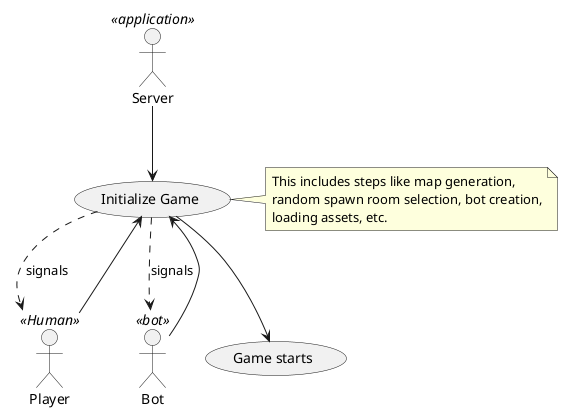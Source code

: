 @startuml
:Server: as server << application >>
:Player: as player << Human >>
:Bot: as bot << bot >>
(Initialize Game) as (init)
(Game starts) as (gameStart)

server --> (init)
(init) ..> player : signals
(init) ..> bot : signals
player --> (init)
bot --> (init)
(init) --> (gameStart)

note right of (init)
This includes steps like map generation,
random spawn room selection, bot creation,
loading assets, etc.
end note

@enduml